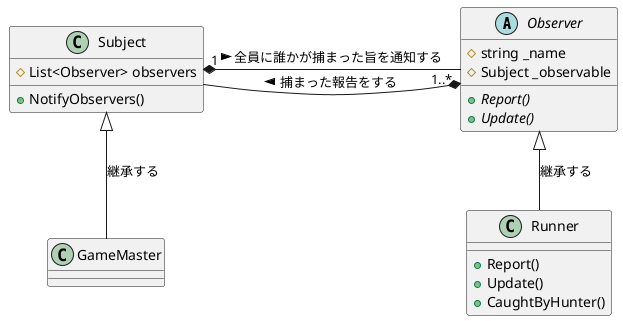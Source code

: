 @startuml Observerパターン

abstract class Observer {
    # string _name
    # Subject _observable
    + {abstract} Report()
    + {abstract} Update()
}

class Subject {
    # List<Observer> observers
    + NotifyObservers()
}

class GameMaster {
}

class Runner {
    + Report()
    + Update()
    + CaughtByHunter()
}

Observer <|-- Runner : 継承する
Subject <|-- GameMaster : 継承する

Subject "1" *- "1..*" Observer : 全員に誰かが捕まった旨を通知する >
Observer *- Subject : 捕まった報告をする >

@enduml
